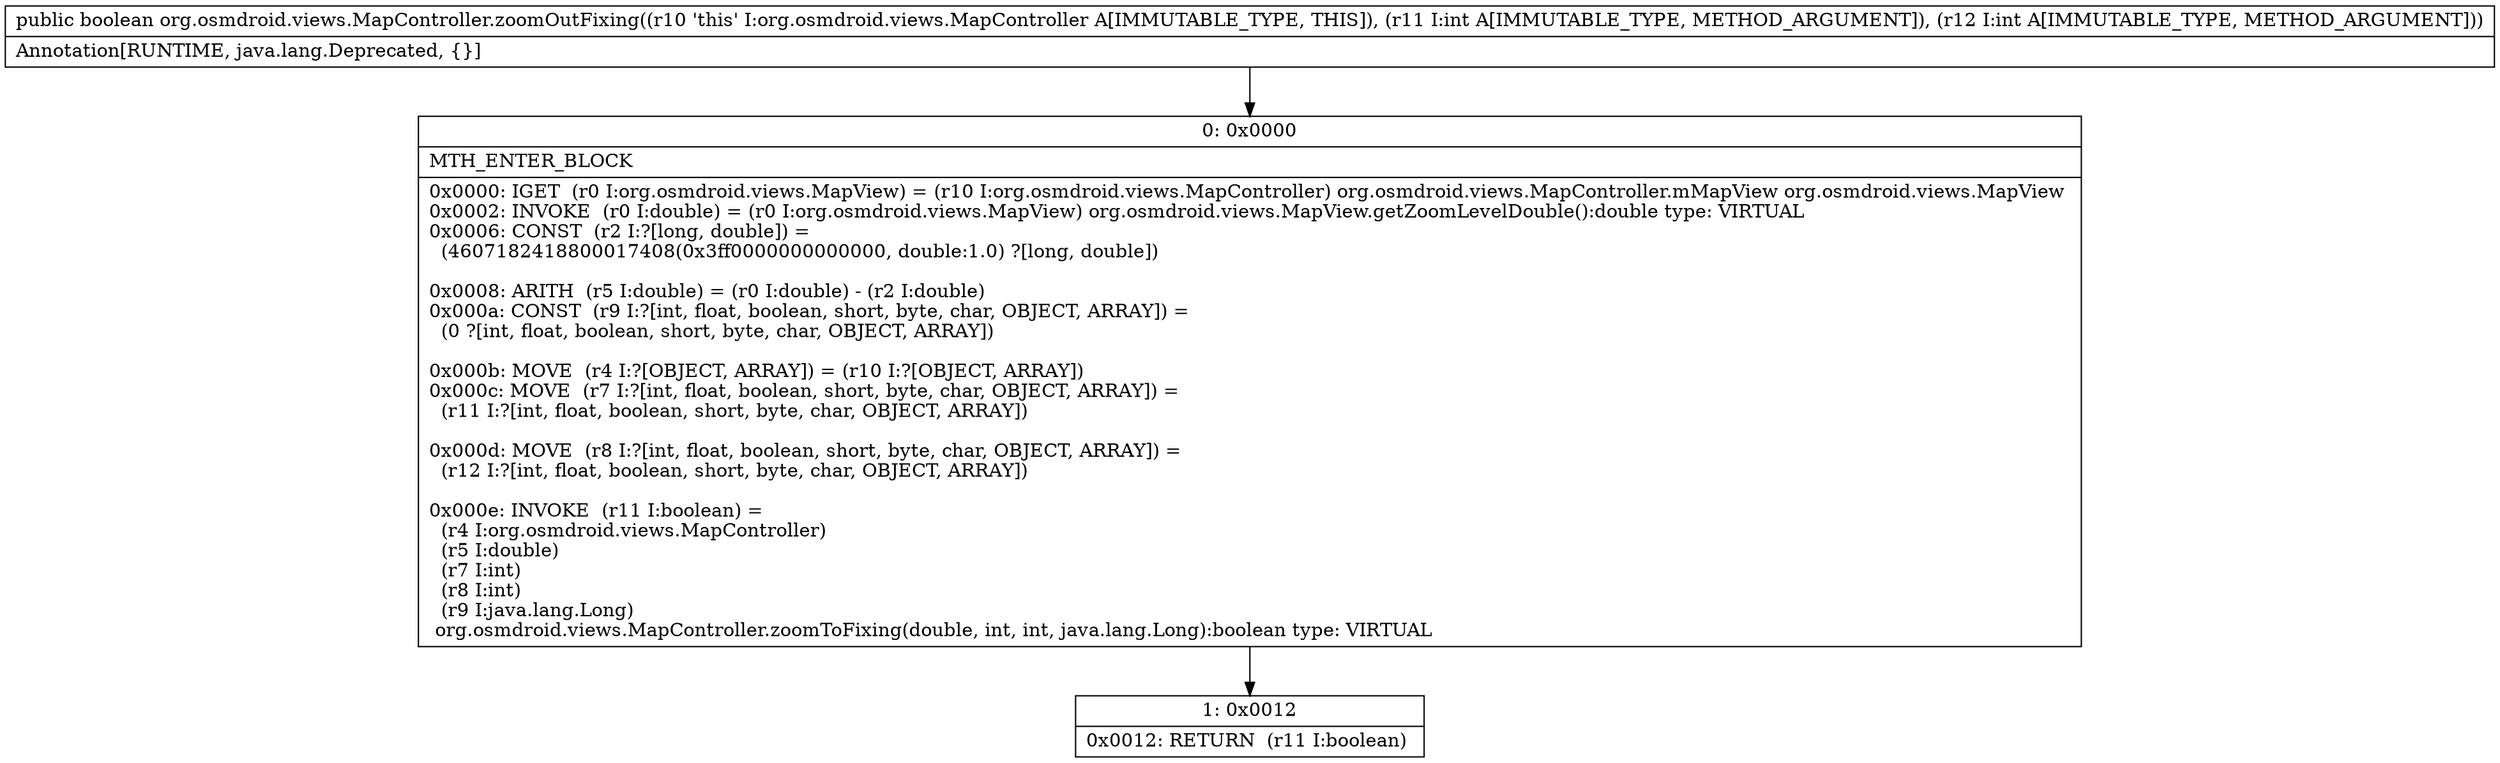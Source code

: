 digraph "CFG fororg.osmdroid.views.MapController.zoomOutFixing(II)Z" {
Node_0 [shape=record,label="{0\:\ 0x0000|MTH_ENTER_BLOCK\l|0x0000: IGET  (r0 I:org.osmdroid.views.MapView) = (r10 I:org.osmdroid.views.MapController) org.osmdroid.views.MapController.mMapView org.osmdroid.views.MapView \l0x0002: INVOKE  (r0 I:double) = (r0 I:org.osmdroid.views.MapView) org.osmdroid.views.MapView.getZoomLevelDouble():double type: VIRTUAL \l0x0006: CONST  (r2 I:?[long, double]) = \l  (4607182418800017408(0x3ff0000000000000, double:1.0) ?[long, double])\l \l0x0008: ARITH  (r5 I:double) = (r0 I:double) \- (r2 I:double) \l0x000a: CONST  (r9 I:?[int, float, boolean, short, byte, char, OBJECT, ARRAY]) = \l  (0 ?[int, float, boolean, short, byte, char, OBJECT, ARRAY])\l \l0x000b: MOVE  (r4 I:?[OBJECT, ARRAY]) = (r10 I:?[OBJECT, ARRAY]) \l0x000c: MOVE  (r7 I:?[int, float, boolean, short, byte, char, OBJECT, ARRAY]) = \l  (r11 I:?[int, float, boolean, short, byte, char, OBJECT, ARRAY])\l \l0x000d: MOVE  (r8 I:?[int, float, boolean, short, byte, char, OBJECT, ARRAY]) = \l  (r12 I:?[int, float, boolean, short, byte, char, OBJECT, ARRAY])\l \l0x000e: INVOKE  (r11 I:boolean) = \l  (r4 I:org.osmdroid.views.MapController)\l  (r5 I:double)\l  (r7 I:int)\l  (r8 I:int)\l  (r9 I:java.lang.Long)\l org.osmdroid.views.MapController.zoomToFixing(double, int, int, java.lang.Long):boolean type: VIRTUAL \l}"];
Node_1 [shape=record,label="{1\:\ 0x0012|0x0012: RETURN  (r11 I:boolean) \l}"];
MethodNode[shape=record,label="{public boolean org.osmdroid.views.MapController.zoomOutFixing((r10 'this' I:org.osmdroid.views.MapController A[IMMUTABLE_TYPE, THIS]), (r11 I:int A[IMMUTABLE_TYPE, METHOD_ARGUMENT]), (r12 I:int A[IMMUTABLE_TYPE, METHOD_ARGUMENT]))  | Annotation[RUNTIME, java.lang.Deprecated, \{\}]\l}"];
MethodNode -> Node_0;
Node_0 -> Node_1;
}

